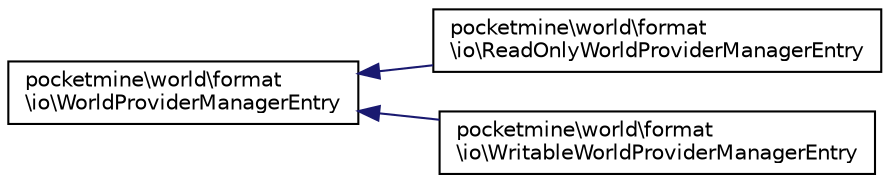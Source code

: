 digraph "Graphical Class Hierarchy"
{
 // INTERACTIVE_SVG=YES
 // LATEX_PDF_SIZE
  edge [fontname="Helvetica",fontsize="10",labelfontname="Helvetica",labelfontsize="10"];
  node [fontname="Helvetica",fontsize="10",shape=record];
  rankdir="LR";
  Node0 [label="pocketmine\\world\\format\l\\io\\WorldProviderManagerEntry",height=0.2,width=0.4,color="black", fillcolor="white", style="filled",URL="$d8/dfe/classpocketmine_1_1world_1_1format_1_1io_1_1_world_provider_manager_entry.html",tooltip=" "];
  Node0 -> Node1 [dir="back",color="midnightblue",fontsize="10",style="solid",fontname="Helvetica"];
  Node1 [label="pocketmine\\world\\format\l\\io\\ReadOnlyWorldProviderManagerEntry",height=0.2,width=0.4,color="black", fillcolor="white", style="filled",URL="$df/dab/classpocketmine_1_1world_1_1format_1_1io_1_1_read_only_world_provider_manager_entry.html",tooltip=" "];
  Node0 -> Node2 [dir="back",color="midnightblue",fontsize="10",style="solid",fontname="Helvetica"];
  Node2 [label="pocketmine\\world\\format\l\\io\\WritableWorldProviderManagerEntry",height=0.2,width=0.4,color="black", fillcolor="white", style="filled",URL="$dd/db7/classpocketmine_1_1world_1_1format_1_1io_1_1_writable_world_provider_manager_entry.html",tooltip=" "];
}
